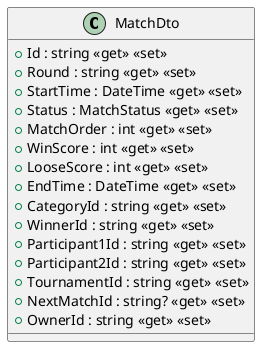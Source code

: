 @startuml
class MatchDto {
    + Id : string <<get>> <<set>>
    + Round : string <<get>> <<set>>
    + StartTime : DateTime <<get>> <<set>>
    + Status : MatchStatus <<get>> <<set>>
    + MatchOrder : int <<get>> <<set>>
    + WinScore : int <<get>> <<set>>
    + LooseScore : int <<get>> <<set>>
    + EndTime : DateTime <<get>> <<set>>
    + CategoryId : string <<get>> <<set>>
    + WinnerId : string <<get>> <<set>>
    + Participant1Id : string <<get>> <<set>>
    + Participant2Id : string <<get>> <<set>>
    + TournamentId : string <<get>> <<set>>
    + NextMatchId : string? <<get>> <<set>>
    + OwnerId : string <<get>> <<set>>
}
@enduml
